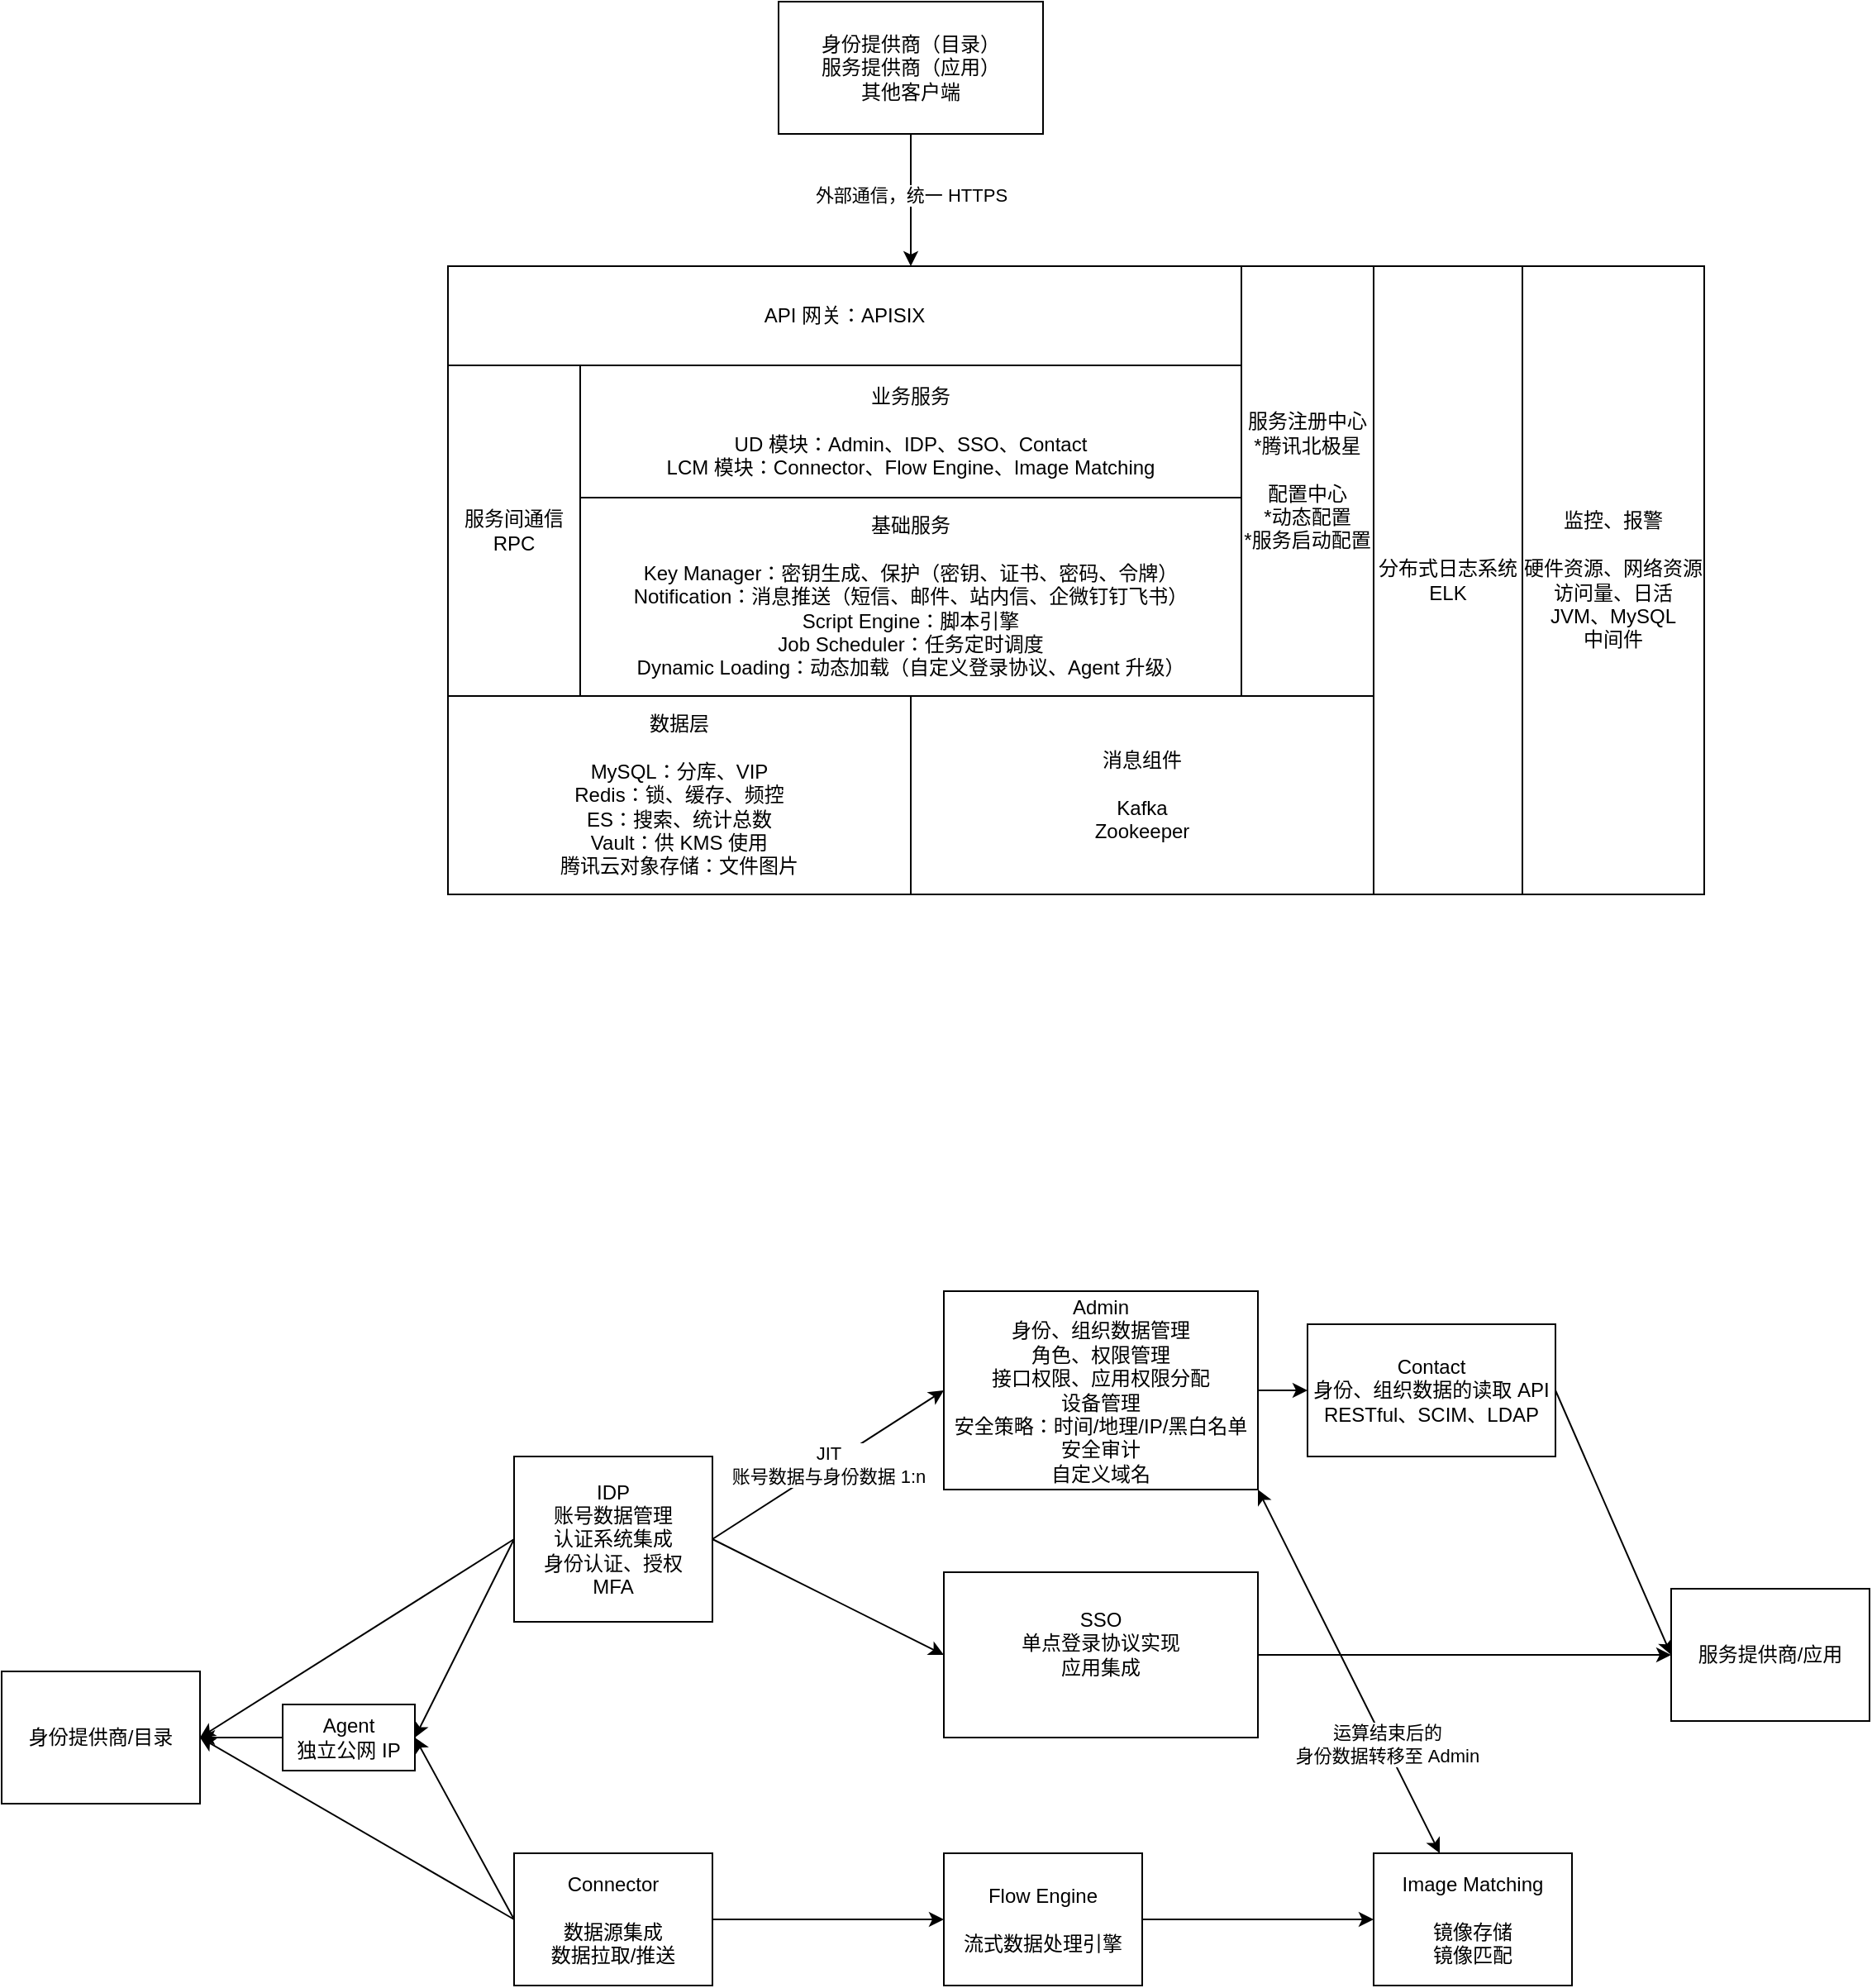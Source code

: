 <mxfile version="20.5.3" type="github">
  <diagram id="m7KzZiY3-KN9SMEAAMLc" name="第 1 页">
    <mxGraphModel dx="3165" dy="1216" grid="1" gridSize="10" guides="1" tooltips="1" connect="1" arrows="1" fold="1" page="1" pageScale="1" pageWidth="1169" pageHeight="1654" math="0" shadow="0">
      <root>
        <mxCell id="0" />
        <mxCell id="1" parent="0" />
        <mxCell id="ulN_Afe3Hyk2KE6-v_vF-11" value="身份提供商/目录" style="rounded=0;whiteSpace=wrap;html=1;" parent="1" vertex="1">
          <mxGeometry x="-1230" y="1050" width="120" height="80" as="geometry" />
        </mxCell>
        <mxCell id="ulN_Afe3Hyk2KE6-v_vF-22" style="edgeStyle=none;rounded=0;orthogonalLoop=1;jettySize=auto;html=1;entryX=1;entryY=0.5;entryDx=0;entryDy=0;" parent="1" source="ulN_Afe3Hyk2KE6-v_vF-13" target="ulN_Afe3Hyk2KE6-v_vF-11" edge="1">
          <mxGeometry relative="1" as="geometry" />
        </mxCell>
        <mxCell id="ulN_Afe3Hyk2KE6-v_vF-13" value="&lt;div&gt;Agent&lt;/div&gt;独立公网 IP" style="rounded=0;whiteSpace=wrap;html=1;" parent="1" vertex="1">
          <mxGeometry x="-1060" y="1070" width="80" height="40" as="geometry" />
        </mxCell>
        <mxCell id="ulN_Afe3Hyk2KE6-v_vF-19" style="rounded=0;orthogonalLoop=1;jettySize=auto;html=1;entryX=1;entryY=0.5;entryDx=0;entryDy=0;exitX=0;exitY=0.5;exitDx=0;exitDy=0;" parent="1" source="ulN_Afe3Hyk2KE6-v_vF-17" target="ulN_Afe3Hyk2KE6-v_vF-11" edge="1">
          <mxGeometry relative="1" as="geometry">
            <mxPoint x="-870" y="1000" as="sourcePoint" />
          </mxGeometry>
        </mxCell>
        <mxCell id="ulN_Afe3Hyk2KE6-v_vF-23" style="edgeStyle=none;rounded=0;orthogonalLoop=1;jettySize=auto;html=1;exitX=0;exitY=0.5;exitDx=0;exitDy=0;entryX=1;entryY=0.5;entryDx=0;entryDy=0;" parent="1" source="ulN_Afe3Hyk2KE6-v_vF-17" target="ulN_Afe3Hyk2KE6-v_vF-13" edge="1">
          <mxGeometry relative="1" as="geometry" />
        </mxCell>
        <mxCell id="ulN_Afe3Hyk2KE6-v_vF-43" style="edgeStyle=none;rounded=0;orthogonalLoop=1;jettySize=auto;html=1;entryX=0;entryY=0.5;entryDx=0;entryDy=0;exitX=1;exitY=0.5;exitDx=0;exitDy=0;" parent="1" source="ulN_Afe3Hyk2KE6-v_vF-17" target="ulN_Afe3Hyk2KE6-v_vF-44" edge="1">
          <mxGeometry relative="1" as="geometry">
            <mxPoint x="-620" y="970" as="targetPoint" />
          </mxGeometry>
        </mxCell>
        <mxCell id="ulN_Afe3Hyk2KE6-v_vF-48" value="&lt;div&gt;JIT&lt;/div&gt;&lt;div&gt;账号数据与身份数据 1:n&lt;br&gt;&lt;/div&gt;" style="edgeStyle=none;rounded=0;orthogonalLoop=1;jettySize=auto;html=1;exitX=1;exitY=0.5;exitDx=0;exitDy=0;entryX=0;entryY=0.5;entryDx=0;entryDy=0;" parent="1" source="ulN_Afe3Hyk2KE6-v_vF-17" target="ulN_Afe3Hyk2KE6-v_vF-47" edge="1">
          <mxGeometry relative="1" as="geometry" />
        </mxCell>
        <mxCell id="ulN_Afe3Hyk2KE6-v_vF-17" value="&lt;div&gt;IDP&lt;/div&gt;&lt;div&gt;账号数据管理&lt;/div&gt;&lt;div&gt;认证系统集成&lt;br&gt;&lt;/div&gt;&lt;div&gt;身份认证、授权&lt;br&gt;&lt;/div&gt;&lt;div&gt;MFA&lt;br&gt;&lt;/div&gt;" style="rounded=0;whiteSpace=wrap;html=1;" parent="1" vertex="1">
          <mxGeometry x="-920" y="920" width="120" height="100" as="geometry" />
        </mxCell>
        <mxCell id="ulN_Afe3Hyk2KE6-v_vF-20" style="edgeStyle=none;rounded=0;orthogonalLoop=1;jettySize=auto;html=1;entryX=1;entryY=0.5;entryDx=0;entryDy=0;exitX=0;exitY=0.5;exitDx=0;exitDy=0;" parent="1" source="ulN_Afe3Hyk2KE6-v_vF-18" target="ulN_Afe3Hyk2KE6-v_vF-11" edge="1">
          <mxGeometry relative="1" as="geometry" />
        </mxCell>
        <mxCell id="ulN_Afe3Hyk2KE6-v_vF-24" style="edgeStyle=none;rounded=0;orthogonalLoop=1;jettySize=auto;html=1;exitX=0;exitY=0.5;exitDx=0;exitDy=0;entryX=1;entryY=0.5;entryDx=0;entryDy=0;" parent="1" source="ulN_Afe3Hyk2KE6-v_vF-18" target="ulN_Afe3Hyk2KE6-v_vF-13" edge="1">
          <mxGeometry relative="1" as="geometry" />
        </mxCell>
        <mxCell id="ulN_Afe3Hyk2KE6-v_vF-38" value="" style="edgeStyle=none;rounded=0;orthogonalLoop=1;jettySize=auto;html=1;entryX=0;entryY=0.5;entryDx=0;entryDy=0;" parent="1" source="ulN_Afe3Hyk2KE6-v_vF-18" target="ulN_Afe3Hyk2KE6-v_vF-33" edge="1">
          <mxGeometry relative="1" as="geometry" />
        </mxCell>
        <mxCell id="ulN_Afe3Hyk2KE6-v_vF-18" value="&lt;div&gt;Connector&lt;/div&gt;&lt;div&gt;&lt;br&gt;&lt;/div&gt;&lt;div&gt;数据源集成&lt;/div&gt;&lt;div&gt;数据拉取/推送&lt;br&gt;&lt;/div&gt;" style="rounded=0;whiteSpace=wrap;html=1;" parent="1" vertex="1">
          <mxGeometry x="-920" y="1160" width="120" height="80" as="geometry" />
        </mxCell>
        <mxCell id="ulN_Afe3Hyk2KE6-v_vF-39" value="" style="edgeStyle=none;rounded=0;orthogonalLoop=1;jettySize=auto;html=1;entryX=0;entryY=0.5;entryDx=0;entryDy=0;" parent="1" source="ulN_Afe3Hyk2KE6-v_vF-33" target="ulN_Afe3Hyk2KE6-v_vF-34" edge="1">
          <mxGeometry relative="1" as="geometry" />
        </mxCell>
        <mxCell id="ulN_Afe3Hyk2KE6-v_vF-33" value="&lt;div&gt;Flow Engine&lt;/div&gt;&lt;div&gt;&lt;br&gt;&lt;/div&gt;&lt;div&gt;流式数据处理引擎&lt;br&gt;&lt;/div&gt;" style="rounded=0;whiteSpace=wrap;html=1;" parent="1" vertex="1">
          <mxGeometry x="-660" y="1160" width="120" height="80" as="geometry" />
        </mxCell>
        <mxCell id="ulN_Afe3Hyk2KE6-v_vF-34" value="&lt;div&gt;Image Matching&lt;/div&gt;&lt;div&gt;&lt;br&gt;&lt;/div&gt;&lt;div&gt;镜像存储&lt;/div&gt;&lt;div&gt;镜像匹配&lt;br&gt;&lt;/div&gt;" style="rounded=0;whiteSpace=wrap;html=1;" parent="1" vertex="1">
          <mxGeometry x="-400" y="1160" width="120" height="80" as="geometry" />
        </mxCell>
        <mxCell id="ulN_Afe3Hyk2KE6-v_vF-53" style="edgeStyle=none;rounded=0;orthogonalLoop=1;jettySize=auto;html=1;entryX=0;entryY=0.5;entryDx=0;entryDy=0;exitX=1;exitY=0.5;exitDx=0;exitDy=0;" parent="1" source="ulN_Afe3Hyk2KE6-v_vF-44" target="ulN_Afe3Hyk2KE6-v_vF-51" edge="1">
          <mxGeometry relative="1" as="geometry" />
        </mxCell>
        <mxCell id="ulN_Afe3Hyk2KE6-v_vF-44" value="&lt;div&gt;SSO&lt;/div&gt;&lt;div&gt;单点登录协议实现&lt;/div&gt;&lt;div&gt;应用集成&lt;/div&gt;&lt;div&gt;&lt;br&gt;&lt;/div&gt;" style="rounded=0;whiteSpace=wrap;html=1;" parent="1" vertex="1">
          <mxGeometry x="-660" y="990" width="190" height="100" as="geometry" />
        </mxCell>
        <mxCell id="ulN_Afe3Hyk2KE6-v_vF-50" style="edgeStyle=none;rounded=0;orthogonalLoop=1;jettySize=auto;html=1;entryX=0;entryY=0.5;entryDx=0;entryDy=0;exitX=1;exitY=0.5;exitDx=0;exitDy=0;" parent="1" source="ulN_Afe3Hyk2KE6-v_vF-47" target="ulN_Afe3Hyk2KE6-v_vF-49" edge="1">
          <mxGeometry relative="1" as="geometry" />
        </mxCell>
        <mxCell id="ZiDOnwJM5HhOhS08sSpv-1" style="rounded=0;orthogonalLoop=1;jettySize=auto;html=1;exitX=1;exitY=1;exitDx=0;exitDy=0;startArrow=classic;startFill=1;" parent="1" source="ulN_Afe3Hyk2KE6-v_vF-47" target="ulN_Afe3Hyk2KE6-v_vF-34" edge="1">
          <mxGeometry relative="1" as="geometry" />
        </mxCell>
        <mxCell id="ZiDOnwJM5HhOhS08sSpv-2" value="&lt;div&gt;运算结束后的&lt;/div&gt;&lt;div&gt;身份数据转移至 Admin&lt;/div&gt;" style="edgeLabel;html=1;align=center;verticalAlign=middle;resizable=0;points=[];" parent="ZiDOnwJM5HhOhS08sSpv-1" vertex="1" connectable="0">
          <mxGeometry x="0.411" relative="1" as="geometry">
            <mxPoint y="-1" as="offset" />
          </mxGeometry>
        </mxCell>
        <mxCell id="ulN_Afe3Hyk2KE6-v_vF-47" value="&lt;div&gt;Admin&lt;/div&gt;&lt;div&gt;身份、组织数据管理&lt;/div&gt;&lt;div&gt;角色、权限管理&lt;/div&gt;&lt;div&gt;接口权限、应用权限分配&lt;br&gt;&lt;/div&gt;&lt;div&gt;设备管理&lt;/div&gt;&lt;div&gt;安全策略：时间/地理/IP/黑白名单&lt;/div&gt;&lt;div&gt;安全审计&lt;/div&gt;&lt;div&gt;自定义域名&lt;br&gt;&lt;/div&gt;" style="rounded=0;whiteSpace=wrap;html=1;" parent="1" vertex="1">
          <mxGeometry x="-660" y="820" width="190" height="120" as="geometry" />
        </mxCell>
        <mxCell id="ulN_Afe3Hyk2KE6-v_vF-56" style="edgeStyle=none;rounded=0;orthogonalLoop=1;jettySize=auto;html=1;exitX=1;exitY=0.5;exitDx=0;exitDy=0;entryX=0;entryY=0.5;entryDx=0;entryDy=0;" parent="1" source="ulN_Afe3Hyk2KE6-v_vF-49" target="ulN_Afe3Hyk2KE6-v_vF-51" edge="1">
          <mxGeometry relative="1" as="geometry" />
        </mxCell>
        <mxCell id="ulN_Afe3Hyk2KE6-v_vF-49" value="&lt;div&gt;Contact&lt;/div&gt;&lt;div&gt;身份、组织数据的读取 API&lt;/div&gt;&lt;div&gt;RESTful、SCIM、LDAP&lt;br&gt;&lt;/div&gt;" style="rounded=0;whiteSpace=wrap;html=1;" parent="1" vertex="1">
          <mxGeometry x="-440" y="840" width="150" height="80" as="geometry" />
        </mxCell>
        <mxCell id="ulN_Afe3Hyk2KE6-v_vF-51" value="服务提供商/应用" style="rounded=0;whiteSpace=wrap;html=1;" parent="1" vertex="1">
          <mxGeometry x="-220" y="1000" width="120" height="80" as="geometry" />
        </mxCell>
        <mxCell id="ulN_Afe3Hyk2KE6-v_vF-58" value="&lt;div&gt;API 网关：APISIX&lt;/div&gt;" style="rounded=0;whiteSpace=wrap;html=1;" parent="1" vertex="1">
          <mxGeometry x="-960" y="200" width="480" height="60" as="geometry" />
        </mxCell>
        <mxCell id="ulN_Afe3Hyk2KE6-v_vF-59" value="&lt;div&gt;业务服务&lt;/div&gt;&lt;div&gt;&lt;br&gt;&lt;/div&gt;&lt;div&gt;UD 模块：Admin、IDP、SSO、Contact&lt;/div&gt;&lt;div&gt;LCM 模块：Connector、Flow Engine、Image Matching&lt;br&gt;&lt;/div&gt;" style="rounded=0;whiteSpace=wrap;html=1;align=center;verticalAlign=middle;" parent="1" vertex="1">
          <mxGeometry x="-880" y="260" width="400" height="80" as="geometry" />
        </mxCell>
        <mxCell id="ulN_Afe3Hyk2KE6-v_vF-62" value="&lt;div&gt;基础服务&lt;/div&gt;&lt;div&gt;&lt;br&gt;&lt;/div&gt;&lt;div&gt;Key Manager：密钥生成、保护（密钥、证书、密码、令牌）&lt;/div&gt;&lt;div&gt;Notification：消息推送（短信、邮件、站内信、企微钉钉飞书）&lt;/div&gt;&lt;div&gt;Script Engine：脚本引擎&lt;/div&gt;&lt;div&gt;Job Scheduler：任务定时调度&lt;br&gt;&lt;/div&gt;&lt;div&gt;Dynamic Loading：动态加载（自定义登录协议、Agent 升级）&lt;/div&gt;" style="rounded=0;whiteSpace=wrap;html=1;verticalAlign=middle;" parent="1" vertex="1">
          <mxGeometry x="-880" y="340" width="400" height="120" as="geometry" />
        </mxCell>
        <mxCell id="ulN_Afe3Hyk2KE6-v_vF-64" value="&lt;div&gt;数据层&lt;/div&gt;&lt;div&gt;&lt;br&gt;&lt;/div&gt;&lt;div&gt;MySQL：分库、VIP&lt;/div&gt;&lt;div&gt;Redis：锁、缓存、频控&lt;/div&gt;&lt;div&gt;ES：搜索、统计总数&lt;/div&gt;&lt;div&gt;Vault：供 KMS 使用&lt;/div&gt;&lt;div&gt;腾讯云对象存储：文件图片&lt;br&gt;&lt;/div&gt;" style="rounded=0;whiteSpace=wrap;html=1;" parent="1" vertex="1">
          <mxGeometry x="-960" y="460" width="280" height="120" as="geometry" />
        </mxCell>
        <mxCell id="ulN_Afe3Hyk2KE6-v_vF-65" value="&lt;div&gt;分布式日志系统 ELK&lt;/div&gt;" style="rounded=0;whiteSpace=wrap;html=1;" parent="1" vertex="1">
          <mxGeometry x="-400" y="200" width="90" height="380" as="geometry" />
        </mxCell>
        <mxCell id="ulN_Afe3Hyk2KE6-v_vF-66" value="&lt;div&gt;消息组件&lt;/div&gt;&lt;div&gt;&lt;br&gt;&lt;/div&gt;&lt;div&gt;Kafka&lt;br&gt;&lt;/div&gt;&lt;div&gt;Zookeeper&lt;br&gt;&lt;/div&gt;" style="rounded=0;whiteSpace=wrap;html=1;" parent="1" vertex="1">
          <mxGeometry x="-680" y="460" width="280" height="120" as="geometry" />
        </mxCell>
        <mxCell id="ulN_Afe3Hyk2KE6-v_vF-67" value="&lt;div&gt;监控、报警&lt;/div&gt;&lt;div&gt;&lt;br&gt;&lt;/div&gt;&lt;div&gt;硬件资源、网络资源&lt;/div&gt;&lt;div&gt;访问量、日活&lt;br&gt;&lt;/div&gt;&lt;div&gt;JVM、MySQL&lt;/div&gt;&lt;div&gt;中间件&lt;br&gt;&lt;/div&gt;" style="rounded=0;whiteSpace=wrap;html=1;" parent="1" vertex="1">
          <mxGeometry x="-310" y="200" width="110" height="380" as="geometry" />
        </mxCell>
        <mxCell id="ulN_Afe3Hyk2KE6-v_vF-68" value="&lt;div&gt;服务间通信&lt;/div&gt;&lt;div&gt;RPC&lt;br&gt;&lt;/div&gt;" style="rounded=0;whiteSpace=wrap;html=1;" parent="1" vertex="1">
          <mxGeometry x="-960" y="260" width="80" height="200" as="geometry" />
        </mxCell>
        <mxCell id="_oB0gj0Vq9EKgxgrxmxb-1" style="edgeStyle=orthogonalEdgeStyle;rounded=0;orthogonalLoop=1;jettySize=auto;html=1;" edge="1" parent="1" source="ulN_Afe3Hyk2KE6-v_vF-70">
          <mxGeometry relative="1" as="geometry">
            <mxPoint x="-680" y="200" as="targetPoint" />
          </mxGeometry>
        </mxCell>
        <mxCell id="_oB0gj0Vq9EKgxgrxmxb-2" value="&lt;div&gt;外部通信，统一 HTTPS&lt;/div&gt;" style="edgeLabel;html=1;align=center;verticalAlign=middle;resizable=0;points=[];" vertex="1" connectable="0" parent="_oB0gj0Vq9EKgxgrxmxb-1">
          <mxGeometry x="-0.084" relative="1" as="geometry">
            <mxPoint as="offset" />
          </mxGeometry>
        </mxCell>
        <mxCell id="ulN_Afe3Hyk2KE6-v_vF-70" value="&lt;div&gt;身份提供商（目录）&lt;br&gt;&lt;/div&gt;&lt;div&gt;服务提供商（应用）&lt;br&gt;&lt;/div&gt;&lt;div&gt;其他客户端&lt;br&gt;&lt;/div&gt;" style="rounded=0;whiteSpace=wrap;html=1;" parent="1" vertex="1">
          <mxGeometry x="-760" y="40" width="160" height="80" as="geometry" />
        </mxCell>
        <mxCell id="ulN_Afe3Hyk2KE6-v_vF-72" value="&lt;div&gt;服务注册中心&lt;/div&gt;&lt;div&gt;*腾讯北极星&lt;/div&gt;&lt;div&gt;&lt;br&gt;&lt;/div&gt;&lt;div&gt;配置中心&lt;/div&gt;&lt;div&gt;*动态配置&lt;/div&gt;&lt;div&gt;*服务启动配置&lt;br&gt;&lt;/div&gt;" style="rounded=0;whiteSpace=wrap;html=1;" parent="1" vertex="1">
          <mxGeometry x="-480" y="200" width="80" height="260" as="geometry" />
        </mxCell>
      </root>
    </mxGraphModel>
  </diagram>
</mxfile>
